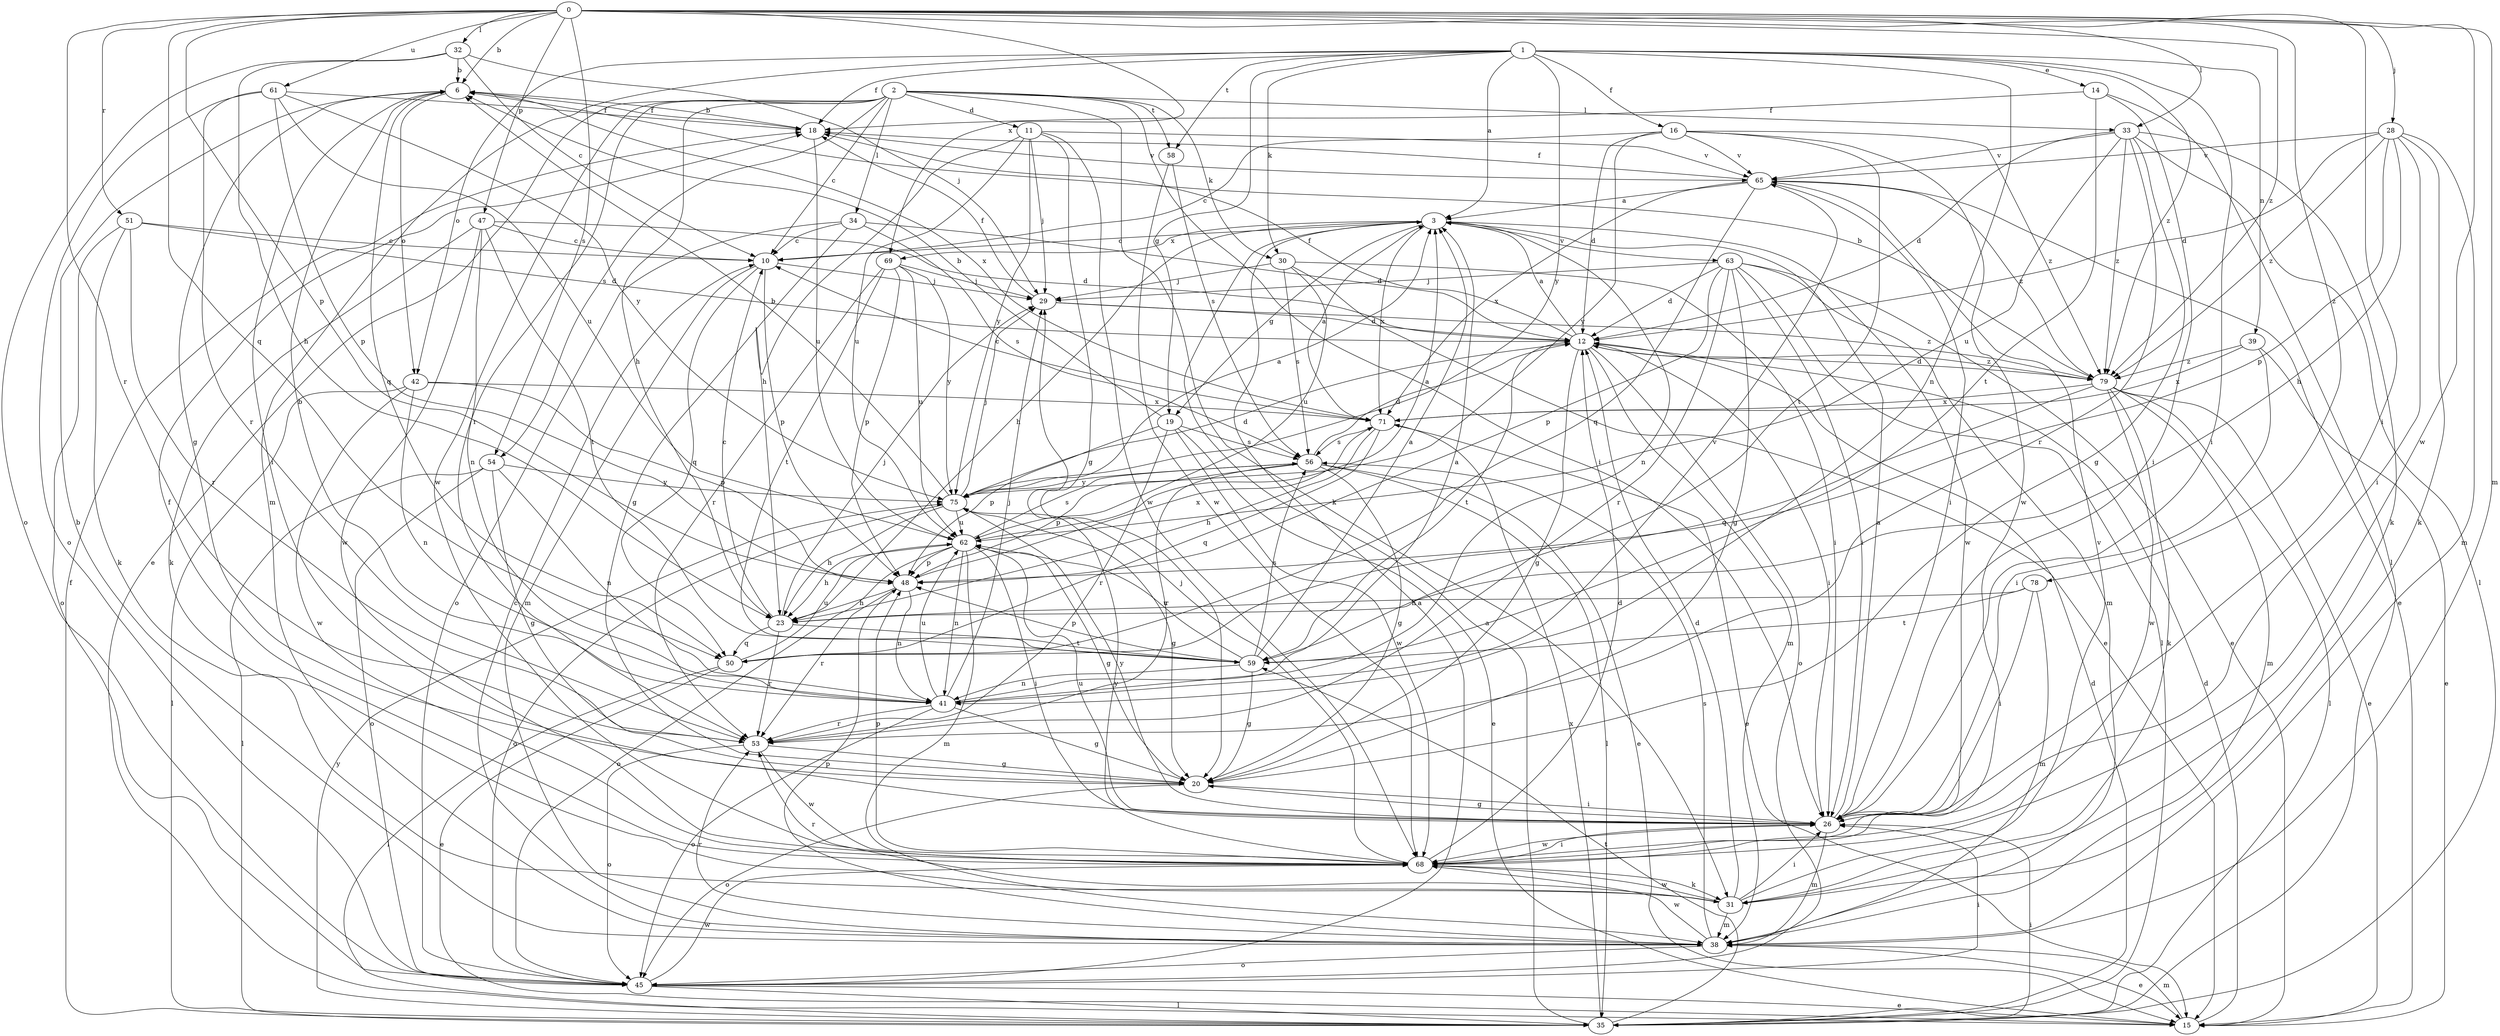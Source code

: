 strict digraph  {
0;
1;
2;
3;
6;
10;
11;
12;
14;
15;
16;
18;
19;
20;
23;
26;
28;
29;
30;
31;
32;
33;
34;
35;
38;
39;
41;
42;
45;
47;
48;
50;
51;
53;
54;
56;
58;
59;
61;
62;
63;
65;
68;
69;
71;
75;
78;
79;
0 -> 6  [label=b];
0 -> 26  [label=i];
0 -> 28  [label=j];
0 -> 32  [label=l];
0 -> 33  [label=l];
0 -> 38  [label=m];
0 -> 47  [label=p];
0 -> 48  [label=p];
0 -> 50  [label=q];
0 -> 51  [label=r];
0 -> 53  [label=r];
0 -> 54  [label=s];
0 -> 61  [label=u];
0 -> 68  [label=w];
0 -> 69  [label=x];
0 -> 78  [label=z];
0 -> 79  [label=z];
1 -> 3  [label=a];
1 -> 14  [label=e];
1 -> 16  [label=f];
1 -> 18  [label=f];
1 -> 19  [label=g];
1 -> 26  [label=i];
1 -> 30  [label=k];
1 -> 38  [label=m];
1 -> 39  [label=n];
1 -> 41  [label=n];
1 -> 42  [label=o];
1 -> 58  [label=t];
1 -> 75  [label=y];
1 -> 79  [label=z];
2 -> 10  [label=c];
2 -> 11  [label=d];
2 -> 15  [label=e];
2 -> 23  [label=h];
2 -> 26  [label=i];
2 -> 30  [label=k];
2 -> 31  [label=k];
2 -> 33  [label=l];
2 -> 34  [label=l];
2 -> 53  [label=r];
2 -> 54  [label=s];
2 -> 58  [label=t];
2 -> 68  [label=w];
3 -> 10  [label=c];
3 -> 19  [label=g];
3 -> 23  [label=h];
3 -> 41  [label=n];
3 -> 63  [label=v];
3 -> 68  [label=w];
3 -> 69  [label=x];
3 -> 71  [label=x];
6 -> 18  [label=f];
6 -> 20  [label=g];
6 -> 26  [label=i];
6 -> 42  [label=o];
6 -> 50  [label=q];
6 -> 71  [label=x];
10 -> 29  [label=j];
10 -> 38  [label=m];
10 -> 48  [label=p];
10 -> 50  [label=q];
11 -> 20  [label=g];
11 -> 23  [label=h];
11 -> 29  [label=j];
11 -> 62  [label=u];
11 -> 65  [label=v];
11 -> 68  [label=w];
11 -> 75  [label=y];
12 -> 3  [label=a];
12 -> 18  [label=f];
12 -> 20  [label=g];
12 -> 26  [label=i];
12 -> 38  [label=m];
12 -> 45  [label=o];
12 -> 59  [label=t];
12 -> 79  [label=z];
14 -> 18  [label=f];
14 -> 26  [label=i];
14 -> 35  [label=l];
14 -> 59  [label=t];
15 -> 12  [label=d];
15 -> 38  [label=m];
16 -> 10  [label=c];
16 -> 12  [label=d];
16 -> 59  [label=t];
16 -> 65  [label=v];
16 -> 68  [label=w];
16 -> 75  [label=y];
16 -> 79  [label=z];
18 -> 6  [label=b];
18 -> 62  [label=u];
18 -> 65  [label=v];
19 -> 6  [label=b];
19 -> 15  [label=e];
19 -> 48  [label=p];
19 -> 53  [label=r];
19 -> 56  [label=s];
19 -> 68  [label=w];
20 -> 26  [label=i];
20 -> 45  [label=o];
23 -> 10  [label=c];
23 -> 29  [label=j];
23 -> 50  [label=q];
23 -> 53  [label=r];
23 -> 59  [label=t];
26 -> 3  [label=a];
26 -> 20  [label=g];
26 -> 38  [label=m];
26 -> 62  [label=u];
26 -> 68  [label=w];
26 -> 75  [label=y];
28 -> 12  [label=d];
28 -> 23  [label=h];
28 -> 26  [label=i];
28 -> 31  [label=k];
28 -> 38  [label=m];
28 -> 48  [label=p];
28 -> 65  [label=v];
28 -> 79  [label=z];
29 -> 12  [label=d];
29 -> 18  [label=f];
29 -> 79  [label=z];
30 -> 15  [label=e];
30 -> 26  [label=i];
30 -> 29  [label=j];
30 -> 56  [label=s];
30 -> 62  [label=u];
31 -> 12  [label=d];
31 -> 26  [label=i];
31 -> 38  [label=m];
31 -> 53  [label=r];
31 -> 65  [label=v];
31 -> 68  [label=w];
32 -> 6  [label=b];
32 -> 10  [label=c];
32 -> 23  [label=h];
32 -> 29  [label=j];
32 -> 45  [label=o];
33 -> 12  [label=d];
33 -> 20  [label=g];
33 -> 31  [label=k];
33 -> 35  [label=l];
33 -> 53  [label=r];
33 -> 62  [label=u];
33 -> 65  [label=v];
33 -> 79  [label=z];
34 -> 10  [label=c];
34 -> 12  [label=d];
34 -> 20  [label=g];
34 -> 45  [label=o];
34 -> 56  [label=s];
35 -> 3  [label=a];
35 -> 12  [label=d];
35 -> 18  [label=f];
35 -> 26  [label=i];
35 -> 59  [label=t];
35 -> 71  [label=x];
35 -> 75  [label=y];
38 -> 6  [label=b];
38 -> 10  [label=c];
38 -> 15  [label=e];
38 -> 45  [label=o];
38 -> 48  [label=p];
38 -> 53  [label=r];
38 -> 56  [label=s];
38 -> 68  [label=w];
39 -> 15  [label=e];
39 -> 26  [label=i];
39 -> 71  [label=x];
39 -> 79  [label=z];
41 -> 3  [label=a];
41 -> 6  [label=b];
41 -> 20  [label=g];
41 -> 29  [label=j];
41 -> 45  [label=o];
41 -> 53  [label=r];
41 -> 62  [label=u];
41 -> 65  [label=v];
42 -> 35  [label=l];
42 -> 41  [label=n];
42 -> 48  [label=p];
42 -> 68  [label=w];
42 -> 71  [label=x];
45 -> 3  [label=a];
45 -> 15  [label=e];
45 -> 26  [label=i];
45 -> 35  [label=l];
45 -> 68  [label=w];
47 -> 10  [label=c];
47 -> 12  [label=d];
47 -> 31  [label=k];
47 -> 41  [label=n];
47 -> 59  [label=t];
47 -> 68  [label=w];
48 -> 23  [label=h];
48 -> 41  [label=n];
48 -> 53  [label=r];
48 -> 71  [label=x];
50 -> 15  [label=e];
50 -> 35  [label=l];
50 -> 62  [label=u];
51 -> 10  [label=c];
51 -> 12  [label=d];
51 -> 31  [label=k];
51 -> 45  [label=o];
51 -> 53  [label=r];
53 -> 20  [label=g];
53 -> 45  [label=o];
53 -> 68  [label=w];
54 -> 20  [label=g];
54 -> 35  [label=l];
54 -> 41  [label=n];
54 -> 45  [label=o];
54 -> 75  [label=y];
56 -> 12  [label=d];
56 -> 15  [label=e];
56 -> 20  [label=g];
56 -> 35  [label=l];
56 -> 48  [label=p];
56 -> 53  [label=r];
56 -> 75  [label=y];
58 -> 56  [label=s];
58 -> 68  [label=w];
59 -> 3  [label=a];
59 -> 20  [label=g];
59 -> 41  [label=n];
59 -> 48  [label=p];
59 -> 56  [label=s];
59 -> 62  [label=u];
61 -> 18  [label=f];
61 -> 45  [label=o];
61 -> 48  [label=p];
61 -> 53  [label=r];
61 -> 62  [label=u];
61 -> 75  [label=y];
62 -> 3  [label=a];
62 -> 20  [label=g];
62 -> 23  [label=h];
62 -> 26  [label=i];
62 -> 38  [label=m];
62 -> 41  [label=n];
62 -> 45  [label=o];
62 -> 48  [label=p];
62 -> 56  [label=s];
63 -> 12  [label=d];
63 -> 15  [label=e];
63 -> 20  [label=g];
63 -> 26  [label=i];
63 -> 29  [label=j];
63 -> 35  [label=l];
63 -> 38  [label=m];
63 -> 48  [label=p];
63 -> 53  [label=r];
65 -> 3  [label=a];
65 -> 15  [label=e];
65 -> 18  [label=f];
65 -> 26  [label=i];
65 -> 50  [label=q];
65 -> 71  [label=x];
65 -> 79  [label=z];
68 -> 12  [label=d];
68 -> 18  [label=f];
68 -> 26  [label=i];
68 -> 29  [label=j];
68 -> 31  [label=k];
68 -> 48  [label=p];
68 -> 75  [label=y];
69 -> 29  [label=j];
69 -> 48  [label=p];
69 -> 53  [label=r];
69 -> 59  [label=t];
69 -> 62  [label=u];
69 -> 75  [label=y];
71 -> 3  [label=a];
71 -> 10  [label=c];
71 -> 15  [label=e];
71 -> 23  [label=h];
71 -> 50  [label=q];
71 -> 56  [label=s];
75 -> 3  [label=a];
75 -> 6  [label=b];
75 -> 12  [label=d];
75 -> 20  [label=g];
75 -> 23  [label=h];
75 -> 29  [label=j];
75 -> 45  [label=o];
75 -> 62  [label=u];
78 -> 23  [label=h];
78 -> 26  [label=i];
78 -> 38  [label=m];
78 -> 59  [label=t];
79 -> 6  [label=b];
79 -> 12  [label=d];
79 -> 15  [label=e];
79 -> 31  [label=k];
79 -> 35  [label=l];
79 -> 38  [label=m];
79 -> 50  [label=q];
79 -> 68  [label=w];
79 -> 71  [label=x];
}
